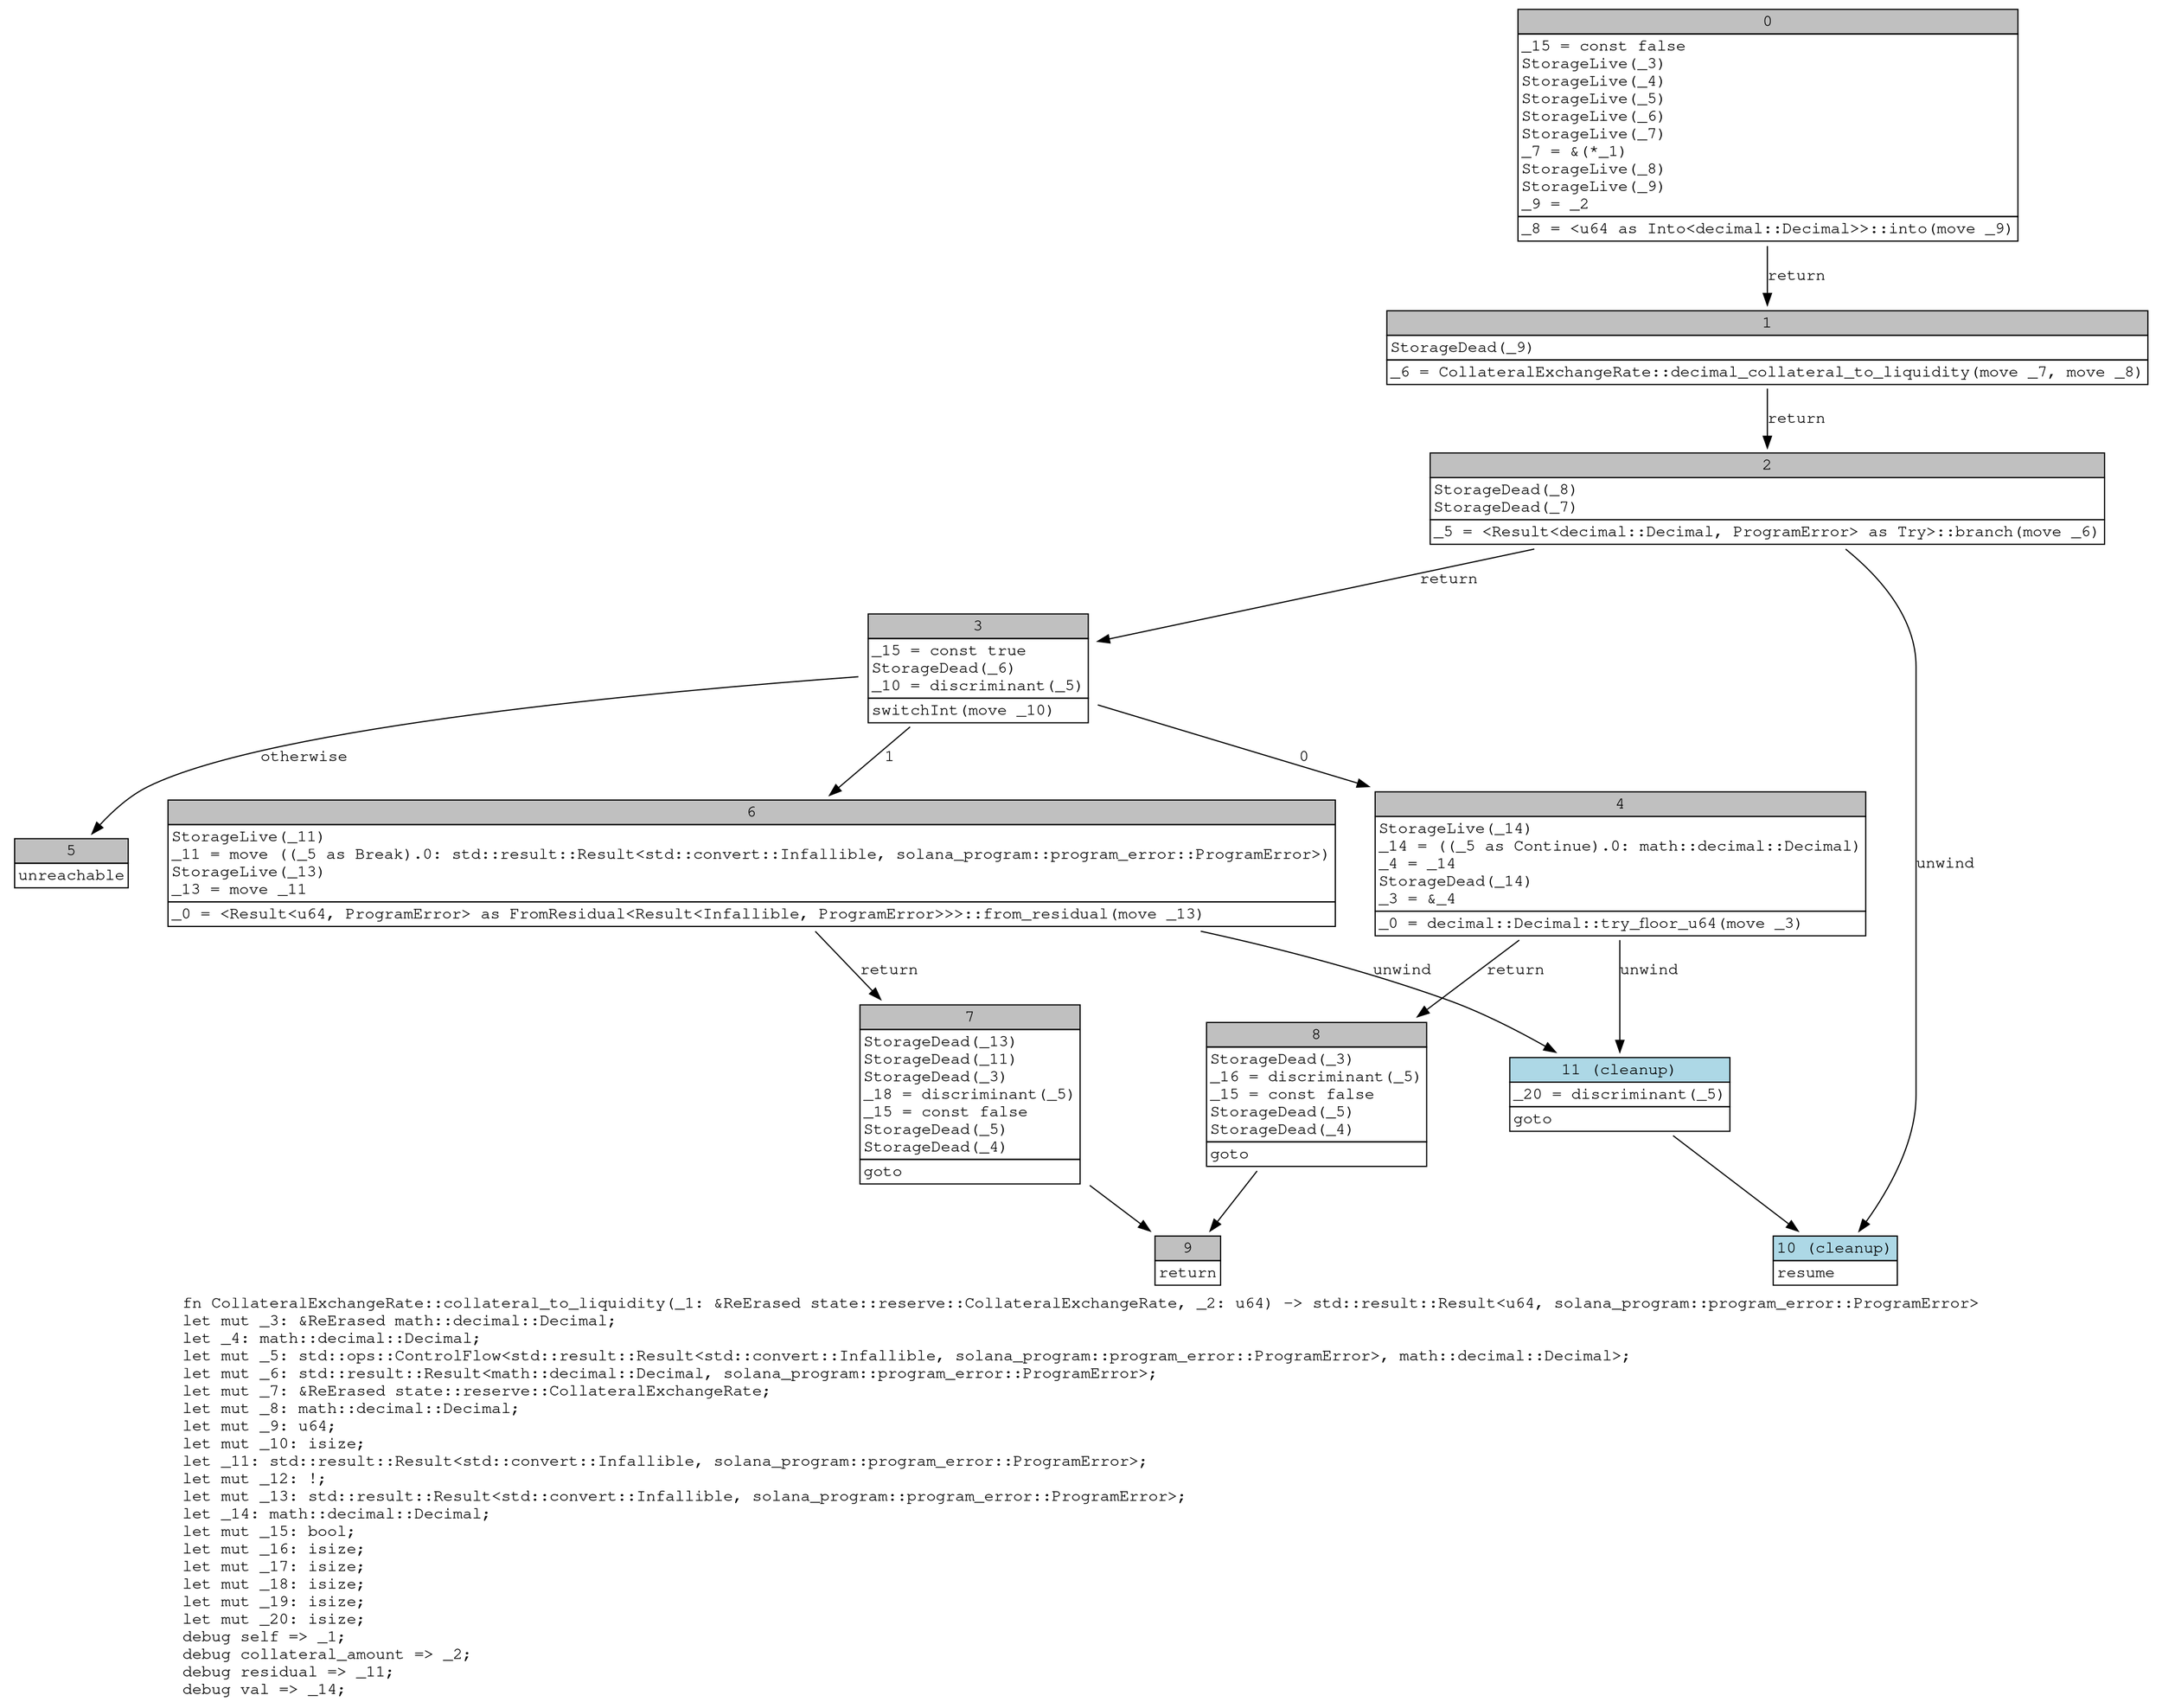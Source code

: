 digraph Mir_0_511 {
    graph [fontname="Courier, monospace"];
    node [fontname="Courier, monospace"];
    edge [fontname="Courier, monospace"];
    label=<fn CollateralExchangeRate::collateral_to_liquidity(_1: &amp;ReErased state::reserve::CollateralExchangeRate, _2: u64) -&gt; std::result::Result&lt;u64, solana_program::program_error::ProgramError&gt;<br align="left"/>let mut _3: &amp;ReErased math::decimal::Decimal;<br align="left"/>let _4: math::decimal::Decimal;<br align="left"/>let mut _5: std::ops::ControlFlow&lt;std::result::Result&lt;std::convert::Infallible, solana_program::program_error::ProgramError&gt;, math::decimal::Decimal&gt;;<br align="left"/>let mut _6: std::result::Result&lt;math::decimal::Decimal, solana_program::program_error::ProgramError&gt;;<br align="left"/>let mut _7: &amp;ReErased state::reserve::CollateralExchangeRate;<br align="left"/>let mut _8: math::decimal::Decimal;<br align="left"/>let mut _9: u64;<br align="left"/>let mut _10: isize;<br align="left"/>let _11: std::result::Result&lt;std::convert::Infallible, solana_program::program_error::ProgramError&gt;;<br align="left"/>let mut _12: !;<br align="left"/>let mut _13: std::result::Result&lt;std::convert::Infallible, solana_program::program_error::ProgramError&gt;;<br align="left"/>let _14: math::decimal::Decimal;<br align="left"/>let mut _15: bool;<br align="left"/>let mut _16: isize;<br align="left"/>let mut _17: isize;<br align="left"/>let mut _18: isize;<br align="left"/>let mut _19: isize;<br align="left"/>let mut _20: isize;<br align="left"/>debug self =&gt; _1;<br align="left"/>debug collateral_amount =&gt; _2;<br align="left"/>debug residual =&gt; _11;<br align="left"/>debug val =&gt; _14;<br align="left"/>>;
    bb0__0_511 [shape="none", label=<<table border="0" cellborder="1" cellspacing="0"><tr><td bgcolor="gray" align="center" colspan="1">0</td></tr><tr><td align="left" balign="left">_15 = const false<br/>StorageLive(_3)<br/>StorageLive(_4)<br/>StorageLive(_5)<br/>StorageLive(_6)<br/>StorageLive(_7)<br/>_7 = &amp;(*_1)<br/>StorageLive(_8)<br/>StorageLive(_9)<br/>_9 = _2<br/></td></tr><tr><td align="left">_8 = &lt;u64 as Into&lt;decimal::Decimal&gt;&gt;::into(move _9)</td></tr></table>>];
    bb1__0_511 [shape="none", label=<<table border="0" cellborder="1" cellspacing="0"><tr><td bgcolor="gray" align="center" colspan="1">1</td></tr><tr><td align="left" balign="left">StorageDead(_9)<br/></td></tr><tr><td align="left">_6 = CollateralExchangeRate::decimal_collateral_to_liquidity(move _7, move _8)</td></tr></table>>];
    bb2__0_511 [shape="none", label=<<table border="0" cellborder="1" cellspacing="0"><tr><td bgcolor="gray" align="center" colspan="1">2</td></tr><tr><td align="left" balign="left">StorageDead(_8)<br/>StorageDead(_7)<br/></td></tr><tr><td align="left">_5 = &lt;Result&lt;decimal::Decimal, ProgramError&gt; as Try&gt;::branch(move _6)</td></tr></table>>];
    bb3__0_511 [shape="none", label=<<table border="0" cellborder="1" cellspacing="0"><tr><td bgcolor="gray" align="center" colspan="1">3</td></tr><tr><td align="left" balign="left">_15 = const true<br/>StorageDead(_6)<br/>_10 = discriminant(_5)<br/></td></tr><tr><td align="left">switchInt(move _10)</td></tr></table>>];
    bb4__0_511 [shape="none", label=<<table border="0" cellborder="1" cellspacing="0"><tr><td bgcolor="gray" align="center" colspan="1">4</td></tr><tr><td align="left" balign="left">StorageLive(_14)<br/>_14 = ((_5 as Continue).0: math::decimal::Decimal)<br/>_4 = _14<br/>StorageDead(_14)<br/>_3 = &amp;_4<br/></td></tr><tr><td align="left">_0 = decimal::Decimal::try_floor_u64(move _3)</td></tr></table>>];
    bb5__0_511 [shape="none", label=<<table border="0" cellborder="1" cellspacing="0"><tr><td bgcolor="gray" align="center" colspan="1">5</td></tr><tr><td align="left">unreachable</td></tr></table>>];
    bb6__0_511 [shape="none", label=<<table border="0" cellborder="1" cellspacing="0"><tr><td bgcolor="gray" align="center" colspan="1">6</td></tr><tr><td align="left" balign="left">StorageLive(_11)<br/>_11 = move ((_5 as Break).0: std::result::Result&lt;std::convert::Infallible, solana_program::program_error::ProgramError&gt;)<br/>StorageLive(_13)<br/>_13 = move _11<br/></td></tr><tr><td align="left">_0 = &lt;Result&lt;u64, ProgramError&gt; as FromResidual&lt;Result&lt;Infallible, ProgramError&gt;&gt;&gt;::from_residual(move _13)</td></tr></table>>];
    bb7__0_511 [shape="none", label=<<table border="0" cellborder="1" cellspacing="0"><tr><td bgcolor="gray" align="center" colspan="1">7</td></tr><tr><td align="left" balign="left">StorageDead(_13)<br/>StorageDead(_11)<br/>StorageDead(_3)<br/>_18 = discriminant(_5)<br/>_15 = const false<br/>StorageDead(_5)<br/>StorageDead(_4)<br/></td></tr><tr><td align="left">goto</td></tr></table>>];
    bb8__0_511 [shape="none", label=<<table border="0" cellborder="1" cellspacing="0"><tr><td bgcolor="gray" align="center" colspan="1">8</td></tr><tr><td align="left" balign="left">StorageDead(_3)<br/>_16 = discriminant(_5)<br/>_15 = const false<br/>StorageDead(_5)<br/>StorageDead(_4)<br/></td></tr><tr><td align="left">goto</td></tr></table>>];
    bb9__0_511 [shape="none", label=<<table border="0" cellborder="1" cellspacing="0"><tr><td bgcolor="gray" align="center" colspan="1">9</td></tr><tr><td align="left">return</td></tr></table>>];
    bb10__0_511 [shape="none", label=<<table border="0" cellborder="1" cellspacing="0"><tr><td bgcolor="lightblue" align="center" colspan="1">10 (cleanup)</td></tr><tr><td align="left">resume</td></tr></table>>];
    bb11__0_511 [shape="none", label=<<table border="0" cellborder="1" cellspacing="0"><tr><td bgcolor="lightblue" align="center" colspan="1">11 (cleanup)</td></tr><tr><td align="left" balign="left">_20 = discriminant(_5)<br/></td></tr><tr><td align="left">goto</td></tr></table>>];
    bb0__0_511 -> bb1__0_511 [label="return"];
    bb1__0_511 -> bb2__0_511 [label="return"];
    bb2__0_511 -> bb3__0_511 [label="return"];
    bb2__0_511 -> bb10__0_511 [label="unwind"];
    bb3__0_511 -> bb4__0_511 [label="0"];
    bb3__0_511 -> bb6__0_511 [label="1"];
    bb3__0_511 -> bb5__0_511 [label="otherwise"];
    bb4__0_511 -> bb8__0_511 [label="return"];
    bb4__0_511 -> bb11__0_511 [label="unwind"];
    bb6__0_511 -> bb7__0_511 [label="return"];
    bb6__0_511 -> bb11__0_511 [label="unwind"];
    bb7__0_511 -> bb9__0_511 [label=""];
    bb8__0_511 -> bb9__0_511 [label=""];
    bb11__0_511 -> bb10__0_511 [label=""];
}

